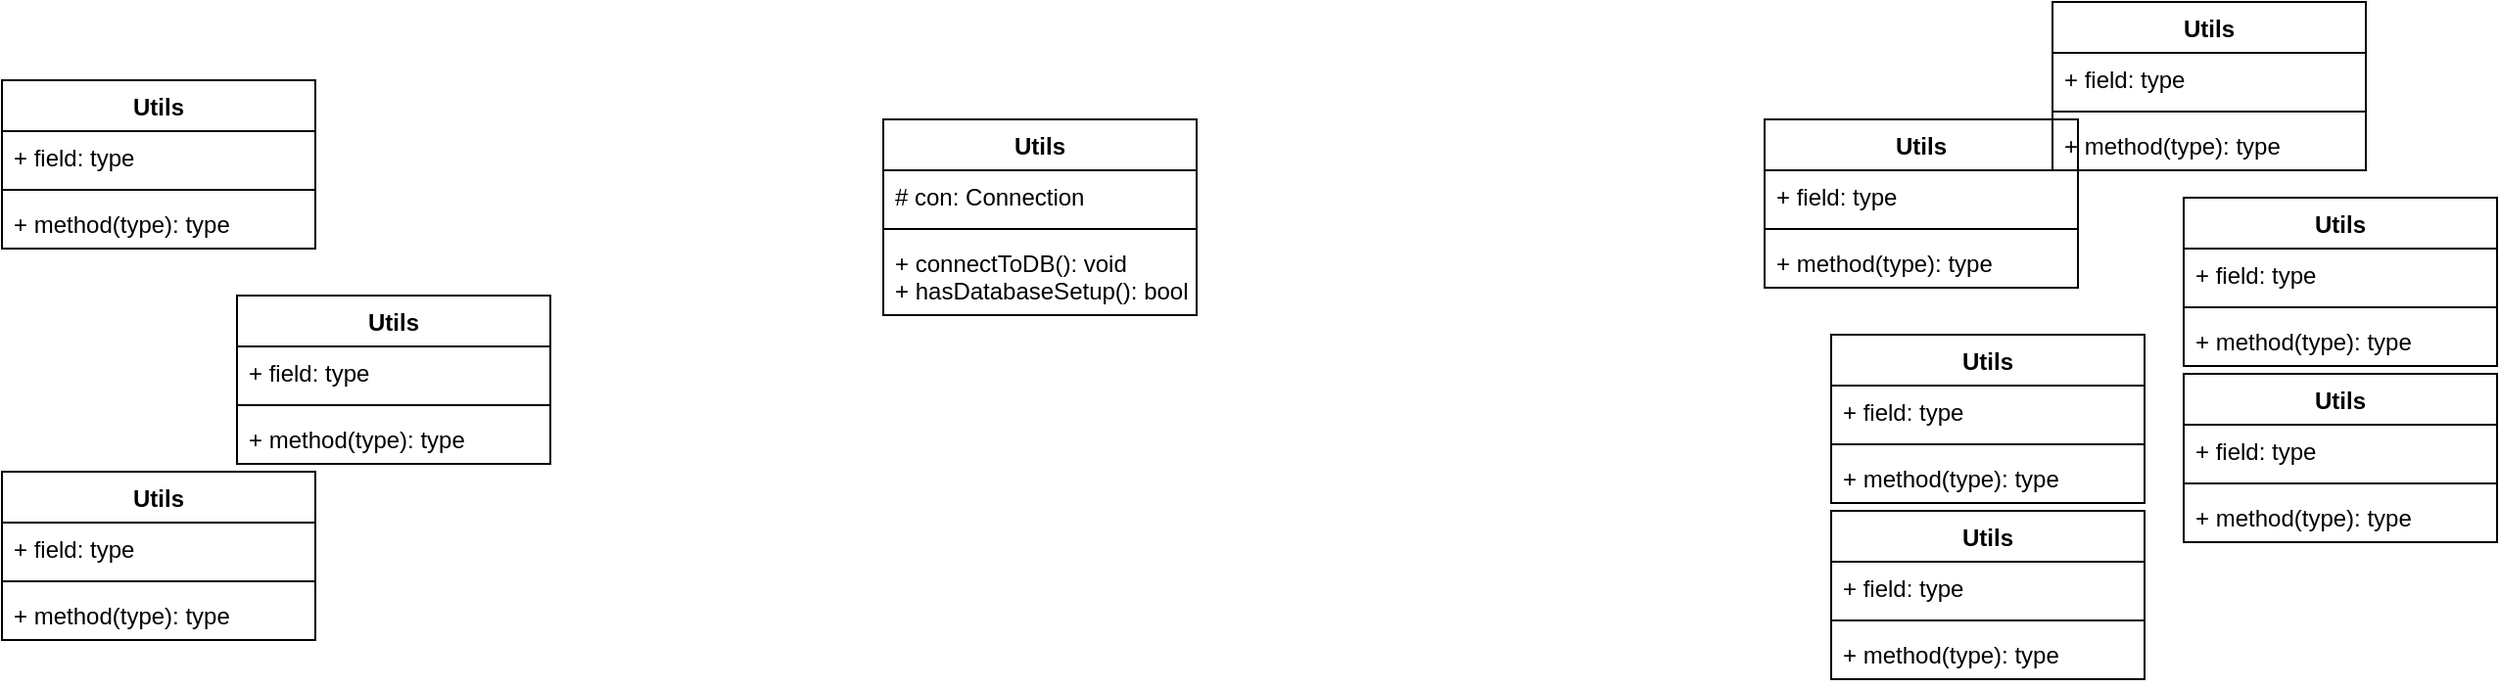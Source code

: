 <mxfile version="16.6.6" type="github">
  <diagram id="C5RBs43oDa-KdzZeNtuy" name="Page-1">
    <mxGraphModel dx="1912" dy="1789" grid="1" gridSize="10" guides="1" tooltips="1" connect="1" arrows="1" fold="1" page="1" pageScale="1" pageWidth="827" pageHeight="1169" math="0" shadow="0">
      <root>
        <mxCell id="WIyWlLk6GJQsqaUBKTNV-0" />
        <mxCell id="WIyWlLk6GJQsqaUBKTNV-1" parent="WIyWlLk6GJQsqaUBKTNV-0" />
        <mxCell id="BT-sb1i7F7TTi-nkxCVp-0" value="Utils" style="swimlane;fontStyle=1;align=center;verticalAlign=top;childLayout=stackLayout;horizontal=1;startSize=26;horizontalStack=0;resizeParent=1;resizeParentMax=0;resizeLast=0;collapsible=1;marginBottom=0;" vertex="1" parent="WIyWlLk6GJQsqaUBKTNV-1">
          <mxGeometry x="-220" y="-10" width="160" height="86" as="geometry" />
        </mxCell>
        <mxCell id="BT-sb1i7F7TTi-nkxCVp-1" value="+ field: type" style="text;strokeColor=none;fillColor=none;align=left;verticalAlign=top;spacingLeft=4;spacingRight=4;overflow=hidden;rotatable=0;points=[[0,0.5],[1,0.5]];portConstraint=eastwest;" vertex="1" parent="BT-sb1i7F7TTi-nkxCVp-0">
          <mxGeometry y="26" width="160" height="26" as="geometry" />
        </mxCell>
        <mxCell id="BT-sb1i7F7TTi-nkxCVp-2" value="" style="line;strokeWidth=1;fillColor=none;align=left;verticalAlign=middle;spacingTop=-1;spacingLeft=3;spacingRight=3;rotatable=0;labelPosition=right;points=[];portConstraint=eastwest;" vertex="1" parent="BT-sb1i7F7TTi-nkxCVp-0">
          <mxGeometry y="52" width="160" height="8" as="geometry" />
        </mxCell>
        <mxCell id="BT-sb1i7F7TTi-nkxCVp-3" value="+ method(type): type" style="text;strokeColor=none;fillColor=none;align=left;verticalAlign=top;spacingLeft=4;spacingRight=4;overflow=hidden;rotatable=0;points=[[0,0.5],[1,0.5]];portConstraint=eastwest;" vertex="1" parent="BT-sb1i7F7TTi-nkxCVp-0">
          <mxGeometry y="60" width="160" height="26" as="geometry" />
        </mxCell>
        <mxCell id="BT-sb1i7F7TTi-nkxCVp-4" value="Utils" style="swimlane;fontStyle=1;align=center;verticalAlign=top;childLayout=stackLayout;horizontal=1;startSize=26;horizontalStack=0;resizeParent=1;resizeParentMax=0;resizeLast=0;collapsible=1;marginBottom=0;" vertex="1" parent="WIyWlLk6GJQsqaUBKTNV-1">
          <mxGeometry x="714" y="210" width="160" height="86" as="geometry" />
        </mxCell>
        <mxCell id="BT-sb1i7F7TTi-nkxCVp-5" value="+ field: type" style="text;strokeColor=none;fillColor=none;align=left;verticalAlign=top;spacingLeft=4;spacingRight=4;overflow=hidden;rotatable=0;points=[[0,0.5],[1,0.5]];portConstraint=eastwest;" vertex="1" parent="BT-sb1i7F7TTi-nkxCVp-4">
          <mxGeometry y="26" width="160" height="26" as="geometry" />
        </mxCell>
        <mxCell id="BT-sb1i7F7TTi-nkxCVp-6" value="" style="line;strokeWidth=1;fillColor=none;align=left;verticalAlign=middle;spacingTop=-1;spacingLeft=3;spacingRight=3;rotatable=0;labelPosition=right;points=[];portConstraint=eastwest;" vertex="1" parent="BT-sb1i7F7TTi-nkxCVp-4">
          <mxGeometry y="52" width="160" height="8" as="geometry" />
        </mxCell>
        <mxCell id="BT-sb1i7F7TTi-nkxCVp-7" value="+ method(type): type" style="text;strokeColor=none;fillColor=none;align=left;verticalAlign=top;spacingLeft=4;spacingRight=4;overflow=hidden;rotatable=0;points=[[0,0.5],[1,0.5]];portConstraint=eastwest;" vertex="1" parent="BT-sb1i7F7TTi-nkxCVp-4">
          <mxGeometry y="60" width="160" height="26" as="geometry" />
        </mxCell>
        <mxCell id="BT-sb1i7F7TTi-nkxCVp-8" value="Utils" style="swimlane;fontStyle=1;align=center;verticalAlign=top;childLayout=stackLayout;horizontal=1;startSize=26;horizontalStack=0;resizeParent=1;resizeParentMax=0;resizeLast=0;collapsible=1;marginBottom=0;" vertex="1" parent="WIyWlLk6GJQsqaUBKTNV-1">
          <mxGeometry x="714" y="120" width="160" height="86" as="geometry" />
        </mxCell>
        <mxCell id="BT-sb1i7F7TTi-nkxCVp-9" value="+ field: type" style="text;strokeColor=none;fillColor=none;align=left;verticalAlign=top;spacingLeft=4;spacingRight=4;overflow=hidden;rotatable=0;points=[[0,0.5],[1,0.5]];portConstraint=eastwest;" vertex="1" parent="BT-sb1i7F7TTi-nkxCVp-8">
          <mxGeometry y="26" width="160" height="26" as="geometry" />
        </mxCell>
        <mxCell id="BT-sb1i7F7TTi-nkxCVp-10" value="" style="line;strokeWidth=1;fillColor=none;align=left;verticalAlign=middle;spacingTop=-1;spacingLeft=3;spacingRight=3;rotatable=0;labelPosition=right;points=[];portConstraint=eastwest;" vertex="1" parent="BT-sb1i7F7TTi-nkxCVp-8">
          <mxGeometry y="52" width="160" height="8" as="geometry" />
        </mxCell>
        <mxCell id="BT-sb1i7F7TTi-nkxCVp-11" value="+ method(type): type" style="text;strokeColor=none;fillColor=none;align=left;verticalAlign=top;spacingLeft=4;spacingRight=4;overflow=hidden;rotatable=0;points=[[0,0.5],[1,0.5]];portConstraint=eastwest;" vertex="1" parent="BT-sb1i7F7TTi-nkxCVp-8">
          <mxGeometry y="60" width="160" height="26" as="geometry" />
        </mxCell>
        <mxCell id="BT-sb1i7F7TTi-nkxCVp-12" value="Utils" style="swimlane;fontStyle=1;align=center;verticalAlign=top;childLayout=stackLayout;horizontal=1;startSize=26;horizontalStack=0;resizeParent=1;resizeParentMax=0;resizeLast=0;collapsible=1;marginBottom=0;" vertex="1" parent="WIyWlLk6GJQsqaUBKTNV-1">
          <mxGeometry x="680" y="10" width="160" height="86" as="geometry" />
        </mxCell>
        <mxCell id="BT-sb1i7F7TTi-nkxCVp-13" value="+ field: type" style="text;strokeColor=none;fillColor=none;align=left;verticalAlign=top;spacingLeft=4;spacingRight=4;overflow=hidden;rotatable=0;points=[[0,0.5],[1,0.5]];portConstraint=eastwest;" vertex="1" parent="BT-sb1i7F7TTi-nkxCVp-12">
          <mxGeometry y="26" width="160" height="26" as="geometry" />
        </mxCell>
        <mxCell id="BT-sb1i7F7TTi-nkxCVp-14" value="" style="line;strokeWidth=1;fillColor=none;align=left;verticalAlign=middle;spacingTop=-1;spacingLeft=3;spacingRight=3;rotatable=0;labelPosition=right;points=[];portConstraint=eastwest;" vertex="1" parent="BT-sb1i7F7TTi-nkxCVp-12">
          <mxGeometry y="52" width="160" height="8" as="geometry" />
        </mxCell>
        <mxCell id="BT-sb1i7F7TTi-nkxCVp-15" value="+ method(type): type" style="text;strokeColor=none;fillColor=none;align=left;verticalAlign=top;spacingLeft=4;spacingRight=4;overflow=hidden;rotatable=0;points=[[0,0.5],[1,0.5]];portConstraint=eastwest;" vertex="1" parent="BT-sb1i7F7TTi-nkxCVp-12">
          <mxGeometry y="60" width="160" height="26" as="geometry" />
        </mxCell>
        <mxCell id="BT-sb1i7F7TTi-nkxCVp-16" value="Utils" style="swimlane;fontStyle=1;align=center;verticalAlign=top;childLayout=stackLayout;horizontal=1;startSize=26;horizontalStack=0;resizeParent=1;resizeParentMax=0;resizeLast=0;collapsible=1;marginBottom=0;" vertex="1" parent="WIyWlLk6GJQsqaUBKTNV-1">
          <mxGeometry x="230" y="10" width="160" height="100" as="geometry" />
        </mxCell>
        <mxCell id="BT-sb1i7F7TTi-nkxCVp-17" value="# con: Connection" style="text;strokeColor=none;fillColor=none;align=left;verticalAlign=top;spacingLeft=4;spacingRight=4;overflow=hidden;rotatable=0;points=[[0,0.5],[1,0.5]];portConstraint=eastwest;" vertex="1" parent="BT-sb1i7F7TTi-nkxCVp-16">
          <mxGeometry y="26" width="160" height="26" as="geometry" />
        </mxCell>
        <mxCell id="BT-sb1i7F7TTi-nkxCVp-18" value="" style="line;strokeWidth=1;fillColor=none;align=left;verticalAlign=middle;spacingTop=-1;spacingLeft=3;spacingRight=3;rotatable=0;labelPosition=right;points=[];portConstraint=eastwest;" vertex="1" parent="BT-sb1i7F7TTi-nkxCVp-16">
          <mxGeometry y="52" width="160" height="8" as="geometry" />
        </mxCell>
        <mxCell id="BT-sb1i7F7TTi-nkxCVp-19" value="+ connectToDB(): void&#xa;+ hasDatabaseSetup(): boolean" style="text;strokeColor=none;fillColor=none;align=left;verticalAlign=top;spacingLeft=4;spacingRight=4;overflow=hidden;rotatable=0;points=[[0,0.5],[1,0.5]];portConstraint=eastwest;" vertex="1" parent="BT-sb1i7F7TTi-nkxCVp-16">
          <mxGeometry y="60" width="160" height="40" as="geometry" />
        </mxCell>
        <mxCell id="BT-sb1i7F7TTi-nkxCVp-20" value="Utils" style="swimlane;fontStyle=1;align=center;verticalAlign=top;childLayout=stackLayout;horizontal=1;startSize=26;horizontalStack=0;resizeParent=1;resizeParentMax=0;resizeLast=0;collapsible=1;marginBottom=0;" vertex="1" parent="WIyWlLk6GJQsqaUBKTNV-1">
          <mxGeometry x="894" y="140" width="160" height="86" as="geometry" />
        </mxCell>
        <mxCell id="BT-sb1i7F7TTi-nkxCVp-21" value="+ field: type" style="text;strokeColor=none;fillColor=none;align=left;verticalAlign=top;spacingLeft=4;spacingRight=4;overflow=hidden;rotatable=0;points=[[0,0.5],[1,0.5]];portConstraint=eastwest;" vertex="1" parent="BT-sb1i7F7TTi-nkxCVp-20">
          <mxGeometry y="26" width="160" height="26" as="geometry" />
        </mxCell>
        <mxCell id="BT-sb1i7F7TTi-nkxCVp-22" value="" style="line;strokeWidth=1;fillColor=none;align=left;verticalAlign=middle;spacingTop=-1;spacingLeft=3;spacingRight=3;rotatable=0;labelPosition=right;points=[];portConstraint=eastwest;" vertex="1" parent="BT-sb1i7F7TTi-nkxCVp-20">
          <mxGeometry y="52" width="160" height="8" as="geometry" />
        </mxCell>
        <mxCell id="BT-sb1i7F7TTi-nkxCVp-23" value="+ method(type): type" style="text;strokeColor=none;fillColor=none;align=left;verticalAlign=top;spacingLeft=4;spacingRight=4;overflow=hidden;rotatable=0;points=[[0,0.5],[1,0.5]];portConstraint=eastwest;" vertex="1" parent="BT-sb1i7F7TTi-nkxCVp-20">
          <mxGeometry y="60" width="160" height="26" as="geometry" />
        </mxCell>
        <mxCell id="BT-sb1i7F7TTi-nkxCVp-24" value="Utils" style="swimlane;fontStyle=1;align=center;verticalAlign=top;childLayout=stackLayout;horizontal=1;startSize=26;horizontalStack=0;resizeParent=1;resizeParentMax=0;resizeLast=0;collapsible=1;marginBottom=0;" vertex="1" parent="WIyWlLk6GJQsqaUBKTNV-1">
          <mxGeometry x="894" y="50" width="160" height="86" as="geometry" />
        </mxCell>
        <mxCell id="BT-sb1i7F7TTi-nkxCVp-25" value="+ field: type" style="text;strokeColor=none;fillColor=none;align=left;verticalAlign=top;spacingLeft=4;spacingRight=4;overflow=hidden;rotatable=0;points=[[0,0.5],[1,0.5]];portConstraint=eastwest;" vertex="1" parent="BT-sb1i7F7TTi-nkxCVp-24">
          <mxGeometry y="26" width="160" height="26" as="geometry" />
        </mxCell>
        <mxCell id="BT-sb1i7F7TTi-nkxCVp-26" value="" style="line;strokeWidth=1;fillColor=none;align=left;verticalAlign=middle;spacingTop=-1;spacingLeft=3;spacingRight=3;rotatable=0;labelPosition=right;points=[];portConstraint=eastwest;" vertex="1" parent="BT-sb1i7F7TTi-nkxCVp-24">
          <mxGeometry y="52" width="160" height="8" as="geometry" />
        </mxCell>
        <mxCell id="BT-sb1i7F7TTi-nkxCVp-27" value="+ method(type): type" style="text;strokeColor=none;fillColor=none;align=left;verticalAlign=top;spacingLeft=4;spacingRight=4;overflow=hidden;rotatable=0;points=[[0,0.5],[1,0.5]];portConstraint=eastwest;" vertex="1" parent="BT-sb1i7F7TTi-nkxCVp-24">
          <mxGeometry y="60" width="160" height="26" as="geometry" />
        </mxCell>
        <mxCell id="BT-sb1i7F7TTi-nkxCVp-28" value="Utils" style="swimlane;fontStyle=1;align=center;verticalAlign=top;childLayout=stackLayout;horizontal=1;startSize=26;horizontalStack=0;resizeParent=1;resizeParentMax=0;resizeLast=0;collapsible=1;marginBottom=0;" vertex="1" parent="WIyWlLk6GJQsqaUBKTNV-1">
          <mxGeometry x="827" y="-50" width="160" height="86" as="geometry" />
        </mxCell>
        <mxCell id="BT-sb1i7F7TTi-nkxCVp-29" value="+ field: type" style="text;strokeColor=none;fillColor=none;align=left;verticalAlign=top;spacingLeft=4;spacingRight=4;overflow=hidden;rotatable=0;points=[[0,0.5],[1,0.5]];portConstraint=eastwest;" vertex="1" parent="BT-sb1i7F7TTi-nkxCVp-28">
          <mxGeometry y="26" width="160" height="26" as="geometry" />
        </mxCell>
        <mxCell id="BT-sb1i7F7TTi-nkxCVp-30" value="" style="line;strokeWidth=1;fillColor=none;align=left;verticalAlign=middle;spacingTop=-1;spacingLeft=3;spacingRight=3;rotatable=0;labelPosition=right;points=[];portConstraint=eastwest;" vertex="1" parent="BT-sb1i7F7TTi-nkxCVp-28">
          <mxGeometry y="52" width="160" height="8" as="geometry" />
        </mxCell>
        <mxCell id="BT-sb1i7F7TTi-nkxCVp-31" value="+ method(type): type" style="text;strokeColor=none;fillColor=none;align=left;verticalAlign=top;spacingLeft=4;spacingRight=4;overflow=hidden;rotatable=0;points=[[0,0.5],[1,0.5]];portConstraint=eastwest;" vertex="1" parent="BT-sb1i7F7TTi-nkxCVp-28">
          <mxGeometry y="60" width="160" height="26" as="geometry" />
        </mxCell>
        <mxCell id="BT-sb1i7F7TTi-nkxCVp-32" value="Utils" style="swimlane;fontStyle=1;align=center;verticalAlign=top;childLayout=stackLayout;horizontal=1;startSize=26;horizontalStack=0;resizeParent=1;resizeParentMax=0;resizeLast=0;collapsible=1;marginBottom=0;" vertex="1" parent="WIyWlLk6GJQsqaUBKTNV-1">
          <mxGeometry x="-220" y="190" width="160" height="86" as="geometry" />
        </mxCell>
        <mxCell id="BT-sb1i7F7TTi-nkxCVp-33" value="+ field: type" style="text;strokeColor=none;fillColor=none;align=left;verticalAlign=top;spacingLeft=4;spacingRight=4;overflow=hidden;rotatable=0;points=[[0,0.5],[1,0.5]];portConstraint=eastwest;" vertex="1" parent="BT-sb1i7F7TTi-nkxCVp-32">
          <mxGeometry y="26" width="160" height="26" as="geometry" />
        </mxCell>
        <mxCell id="BT-sb1i7F7TTi-nkxCVp-34" value="" style="line;strokeWidth=1;fillColor=none;align=left;verticalAlign=middle;spacingTop=-1;spacingLeft=3;spacingRight=3;rotatable=0;labelPosition=right;points=[];portConstraint=eastwest;" vertex="1" parent="BT-sb1i7F7TTi-nkxCVp-32">
          <mxGeometry y="52" width="160" height="8" as="geometry" />
        </mxCell>
        <mxCell id="BT-sb1i7F7TTi-nkxCVp-35" value="+ method(type): type" style="text;strokeColor=none;fillColor=none;align=left;verticalAlign=top;spacingLeft=4;spacingRight=4;overflow=hidden;rotatable=0;points=[[0,0.5],[1,0.5]];portConstraint=eastwest;" vertex="1" parent="BT-sb1i7F7TTi-nkxCVp-32">
          <mxGeometry y="60" width="160" height="26" as="geometry" />
        </mxCell>
        <mxCell id="BT-sb1i7F7TTi-nkxCVp-36" value="Utils" style="swimlane;fontStyle=1;align=center;verticalAlign=top;childLayout=stackLayout;horizontal=1;startSize=26;horizontalStack=0;resizeParent=1;resizeParentMax=0;resizeLast=0;collapsible=1;marginBottom=0;" vertex="1" parent="WIyWlLk6GJQsqaUBKTNV-1">
          <mxGeometry x="-100" y="100" width="160" height="86" as="geometry" />
        </mxCell>
        <mxCell id="BT-sb1i7F7TTi-nkxCVp-37" value="+ field: type" style="text;strokeColor=none;fillColor=none;align=left;verticalAlign=top;spacingLeft=4;spacingRight=4;overflow=hidden;rotatable=0;points=[[0,0.5],[1,0.5]];portConstraint=eastwest;" vertex="1" parent="BT-sb1i7F7TTi-nkxCVp-36">
          <mxGeometry y="26" width="160" height="26" as="geometry" />
        </mxCell>
        <mxCell id="BT-sb1i7F7TTi-nkxCVp-38" value="" style="line;strokeWidth=1;fillColor=none;align=left;verticalAlign=middle;spacingTop=-1;spacingLeft=3;spacingRight=3;rotatable=0;labelPosition=right;points=[];portConstraint=eastwest;" vertex="1" parent="BT-sb1i7F7TTi-nkxCVp-36">
          <mxGeometry y="52" width="160" height="8" as="geometry" />
        </mxCell>
        <mxCell id="BT-sb1i7F7TTi-nkxCVp-39" value="+ method(type): type" style="text;strokeColor=none;fillColor=none;align=left;verticalAlign=top;spacingLeft=4;spacingRight=4;overflow=hidden;rotatable=0;points=[[0,0.5],[1,0.5]];portConstraint=eastwest;" vertex="1" parent="BT-sb1i7F7TTi-nkxCVp-36">
          <mxGeometry y="60" width="160" height="26" as="geometry" />
        </mxCell>
      </root>
    </mxGraphModel>
  </diagram>
</mxfile>
